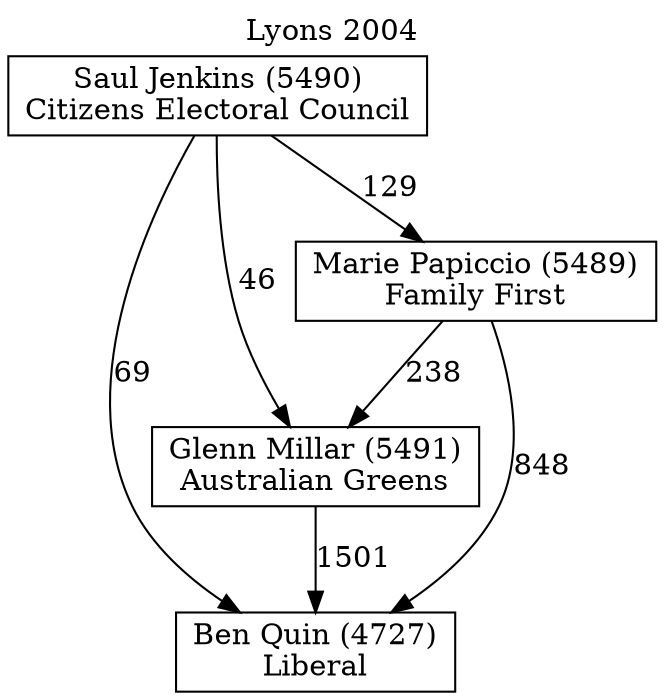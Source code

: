 // House preference flow
digraph "Ben Quin (4727)_Lyons_2004" {
	graph [label="Lyons 2004" labelloc=t mclimit=10]
	node [shape=box]
	"Ben Quin (4727)" [label="Ben Quin (4727)
Liberal"]
	"Glenn Millar (5491)" [label="Glenn Millar (5491)
Australian Greens"]
	"Marie Papiccio (5489)" [label="Marie Papiccio (5489)
Family First"]
	"Saul Jenkins (5490)" [label="Saul Jenkins (5490)
Citizens Electoral Council"]
	"Glenn Millar (5491)" -> "Ben Quin (4727)" [label=1501]
	"Marie Papiccio (5489)" -> "Glenn Millar (5491)" [label=238]
	"Saul Jenkins (5490)" -> "Marie Papiccio (5489)" [label=129]
	"Marie Papiccio (5489)" -> "Ben Quin (4727)" [label=848]
	"Saul Jenkins (5490)" -> "Ben Quin (4727)" [label=69]
	"Saul Jenkins (5490)" -> "Glenn Millar (5491)" [label=46]
}
